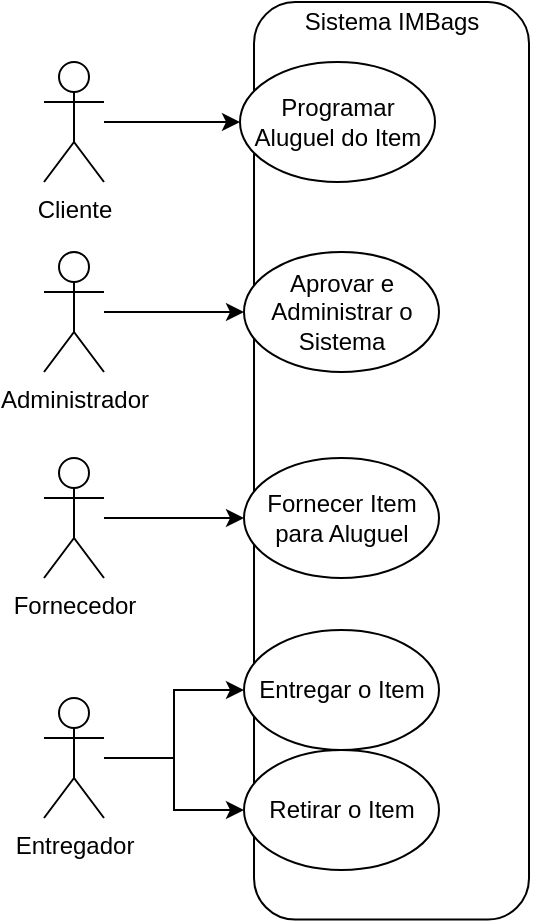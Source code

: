 <mxfile version="14.5.10" type="device"><diagram id="2Pd4jL1vl-TqiWCm8aoI" name="Page-1"><mxGraphModel dx="2966" dy="1494" grid="1" gridSize="10" guides="1" tooltips="1" connect="1" arrows="1" fold="1" page="1" pageScale="1" pageWidth="850" pageHeight="1100" math="0" shadow="0"><root><mxCell id="0"/><mxCell id="1" parent="0"/><mxCell id="5prtSb7sg0W7NBrrUHRO-16" style="edgeStyle=orthogonalEdgeStyle;rounded=0;orthogonalLoop=1;jettySize=auto;html=1;entryX=0;entryY=0.5;entryDx=0;entryDy=0;" edge="1" parent="1" source="5prtSb7sg0W7NBrrUHRO-1" target="5prtSb7sg0W7NBrrUHRO-9"><mxGeometry relative="1" as="geometry"/></mxCell><mxCell id="5prtSb7sg0W7NBrrUHRO-1" value="Cliente" style="shape=umlActor;verticalLabelPosition=bottom;verticalAlign=top;html=1;outlineConnect=0;" vertex="1" parent="1"><mxGeometry x="120" y="170" width="30" height="60" as="geometry"/></mxCell><mxCell id="5prtSb7sg0W7NBrrUHRO-18" style="edgeStyle=orthogonalEdgeStyle;rounded=0;orthogonalLoop=1;jettySize=auto;html=1;entryX=0;entryY=0.5;entryDx=0;entryDy=0;" edge="1" parent="1" source="5prtSb7sg0W7NBrrUHRO-3" target="5prtSb7sg0W7NBrrUHRO-11"><mxGeometry relative="1" as="geometry"/></mxCell><mxCell id="5prtSb7sg0W7NBrrUHRO-3" value="Fornecedor" style="shape=umlActor;verticalLabelPosition=bottom;verticalAlign=top;html=1;outlineConnect=0;" vertex="1" parent="1"><mxGeometry x="120" y="368" width="30" height="60" as="geometry"/></mxCell><mxCell id="5prtSb7sg0W7NBrrUHRO-17" style="edgeStyle=orthogonalEdgeStyle;rounded=0;orthogonalLoop=1;jettySize=auto;html=1;entryX=0;entryY=0.5;entryDx=0;entryDy=0;" edge="1" parent="1" source="5prtSb7sg0W7NBrrUHRO-4" target="5prtSb7sg0W7NBrrUHRO-10"><mxGeometry relative="1" as="geometry"/></mxCell><mxCell id="5prtSb7sg0W7NBrrUHRO-4" value="Administrador" style="shape=umlActor;verticalLabelPosition=bottom;verticalAlign=top;html=1;outlineConnect=0;" vertex="1" parent="1"><mxGeometry x="120" y="265" width="30" height="60" as="geometry"/></mxCell><mxCell id="5prtSb7sg0W7NBrrUHRO-19" style="edgeStyle=orthogonalEdgeStyle;rounded=0;orthogonalLoop=1;jettySize=auto;html=1;entryX=0;entryY=0.5;entryDx=0;entryDy=0;" edge="1" parent="1" source="5prtSb7sg0W7NBrrUHRO-5" target="5prtSb7sg0W7NBrrUHRO-12"><mxGeometry relative="1" as="geometry"/></mxCell><mxCell id="5prtSb7sg0W7NBrrUHRO-20" style="edgeStyle=orthogonalEdgeStyle;rounded=0;orthogonalLoop=1;jettySize=auto;html=1;entryX=0;entryY=0.5;entryDx=0;entryDy=0;" edge="1" parent="1" source="5prtSb7sg0W7NBrrUHRO-5" target="5prtSb7sg0W7NBrrUHRO-13"><mxGeometry relative="1" as="geometry"/></mxCell><mxCell id="5prtSb7sg0W7NBrrUHRO-5" value="Entregador" style="shape=umlActor;verticalLabelPosition=bottom;verticalAlign=top;html=1;outlineConnect=0;" vertex="1" parent="1"><mxGeometry x="120" y="488" width="30" height="60" as="geometry"/></mxCell><mxCell id="5prtSb7sg0W7NBrrUHRO-7" value="" style="rounded=1;whiteSpace=wrap;html=1;rotation=90;" vertex="1" parent="1"><mxGeometry x="64.38" y="300.63" width="458.75" height="137.5" as="geometry"/></mxCell><mxCell id="5prtSb7sg0W7NBrrUHRO-8" value="Sistema IMBags" style="text;html=1;strokeColor=none;fillColor=none;align=center;verticalAlign=middle;whiteSpace=wrap;rounded=0;" vertex="1" parent="1"><mxGeometry x="234" y="140" width="120" height="20" as="geometry"/></mxCell><mxCell id="5prtSb7sg0W7NBrrUHRO-9" value="Programar Aluguel do Item" style="ellipse;whiteSpace=wrap;html=1;" vertex="1" parent="1"><mxGeometry x="218" y="170" width="97.5" height="60" as="geometry"/></mxCell><mxCell id="5prtSb7sg0W7NBrrUHRO-10" value="Aprovar e Administrar o Sistema" style="ellipse;whiteSpace=wrap;html=1;" vertex="1" parent="1"><mxGeometry x="220" y="265" width="97.5" height="60" as="geometry"/></mxCell><mxCell id="5prtSb7sg0W7NBrrUHRO-11" value="Fornecer Item para Aluguel" style="ellipse;whiteSpace=wrap;html=1;" vertex="1" parent="1"><mxGeometry x="220" y="368" width="97.5" height="60" as="geometry"/></mxCell><mxCell id="5prtSb7sg0W7NBrrUHRO-12" value="Entregar o Item" style="ellipse;whiteSpace=wrap;html=1;" vertex="1" parent="1"><mxGeometry x="220" y="454" width="97.5" height="60" as="geometry"/></mxCell><mxCell id="5prtSb7sg0W7NBrrUHRO-13" value="Retirar o Item" style="ellipse;whiteSpace=wrap;html=1;" vertex="1" parent="1"><mxGeometry x="220" y="514" width="97.5" height="60" as="geometry"/></mxCell></root></mxGraphModel></diagram></mxfile>